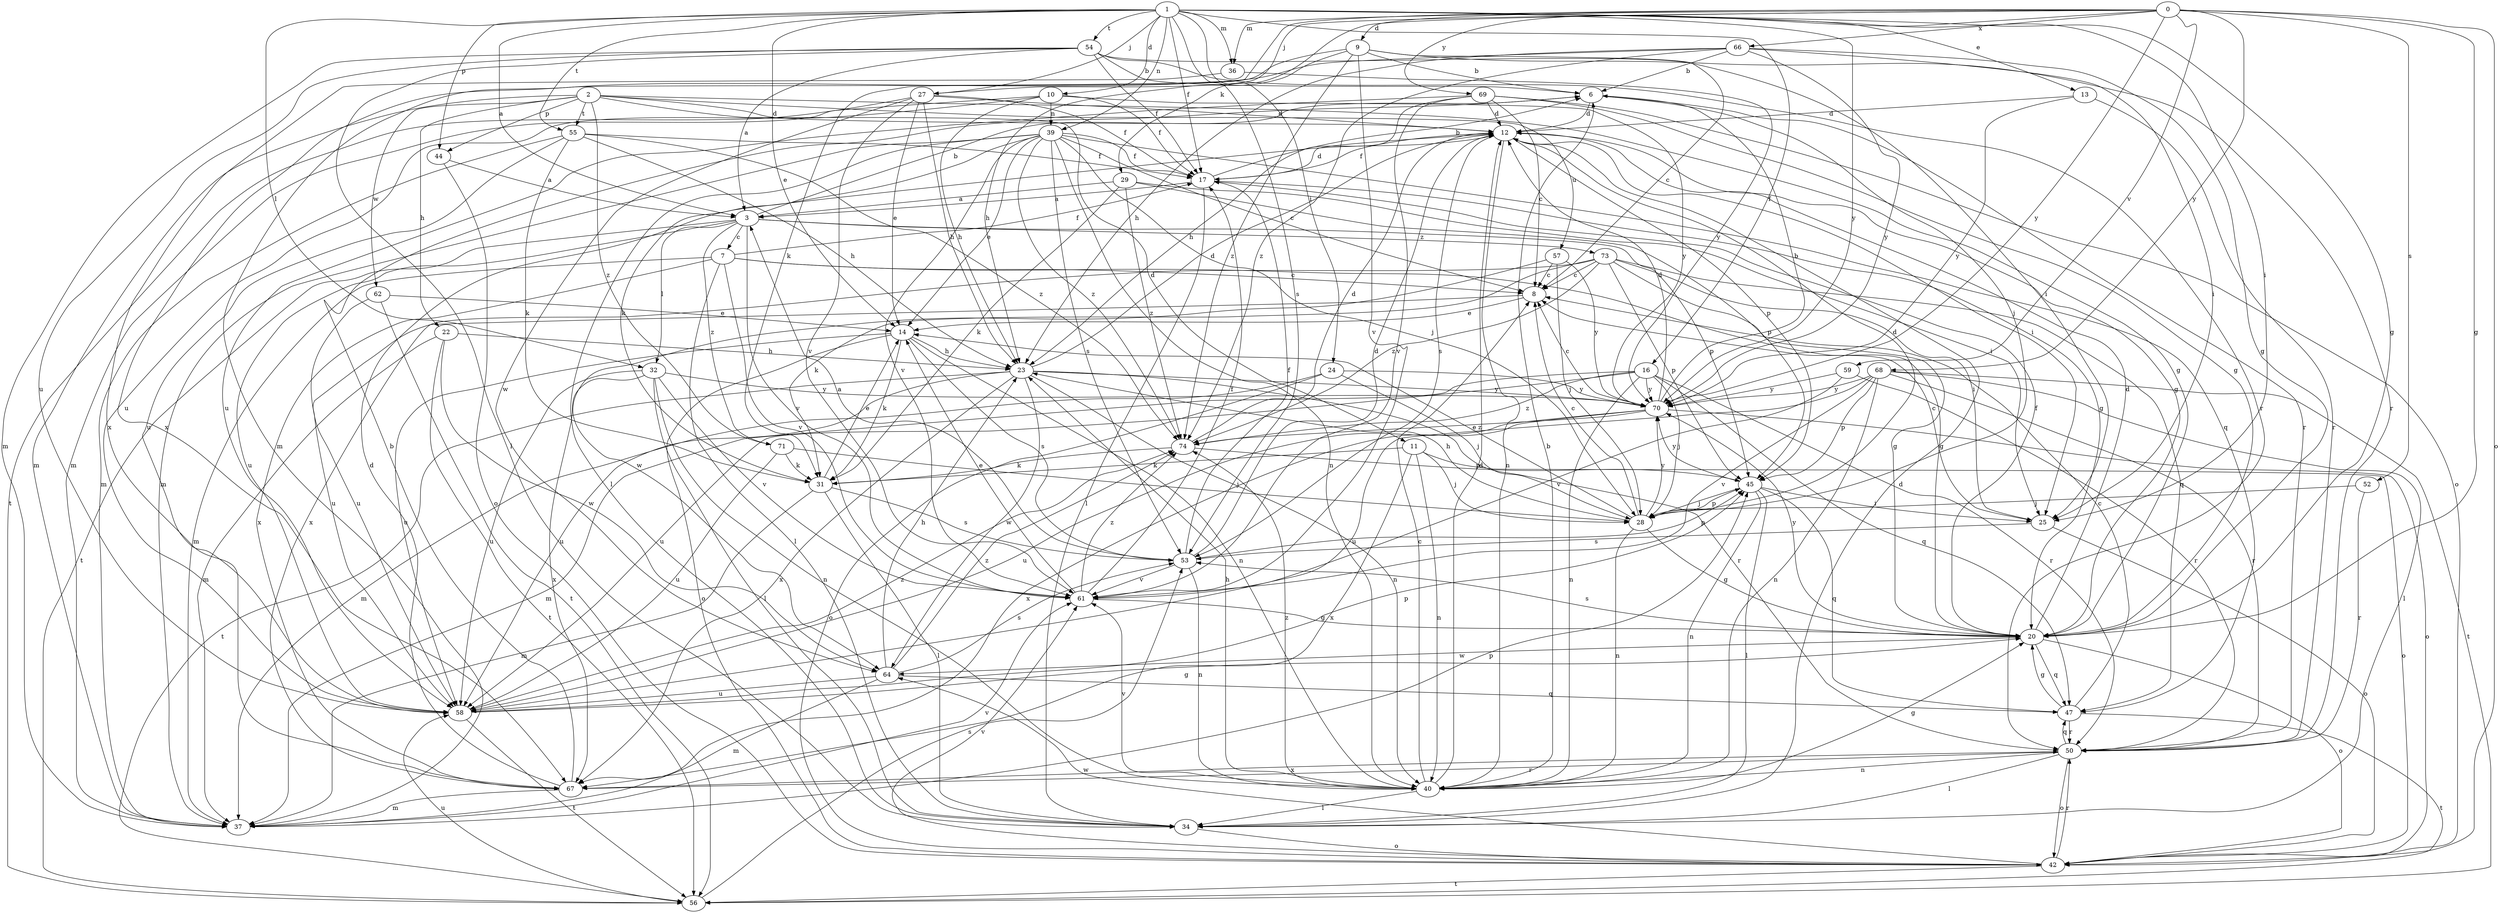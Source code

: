 strict digraph  {
0;
1;
2;
3;
6;
7;
8;
9;
10;
11;
12;
13;
14;
16;
17;
20;
22;
23;
24;
25;
27;
28;
29;
31;
32;
34;
36;
37;
39;
40;
42;
44;
45;
47;
50;
52;
53;
54;
55;
56;
57;
58;
59;
61;
62;
64;
66;
67;
68;
69;
70;
71;
73;
74;
0 -> 9  [label=d];
0 -> 20  [label=g];
0 -> 27  [label=j];
0 -> 29  [label=k];
0 -> 31  [label=k];
0 -> 36  [label=m];
0 -> 42  [label=o];
0 -> 52  [label=s];
0 -> 59  [label=v];
0 -> 66  [label=x];
0 -> 68  [label=y];
0 -> 69  [label=y];
0 -> 70  [label=y];
1 -> 3  [label=a];
1 -> 10  [label=d];
1 -> 13  [label=e];
1 -> 14  [label=e];
1 -> 16  [label=f];
1 -> 17  [label=f];
1 -> 20  [label=g];
1 -> 24  [label=i];
1 -> 25  [label=i];
1 -> 27  [label=j];
1 -> 32  [label=l];
1 -> 36  [label=m];
1 -> 39  [label=n];
1 -> 44  [label=p];
1 -> 53  [label=s];
1 -> 54  [label=t];
1 -> 55  [label=t];
1 -> 70  [label=y];
2 -> 11  [label=d];
2 -> 12  [label=d];
2 -> 20  [label=g];
2 -> 22  [label=h];
2 -> 37  [label=m];
2 -> 44  [label=p];
2 -> 55  [label=t];
2 -> 57  [label=u];
2 -> 62  [label=w];
2 -> 71  [label=z];
3 -> 6  [label=b];
3 -> 7  [label=c];
3 -> 32  [label=l];
3 -> 45  [label=p];
3 -> 56  [label=t];
3 -> 58  [label=u];
3 -> 61  [label=v];
3 -> 71  [label=z];
3 -> 73  [label=z];
6 -> 12  [label=d];
6 -> 28  [label=j];
6 -> 50  [label=r];
7 -> 8  [label=c];
7 -> 17  [label=f];
7 -> 20  [label=g];
7 -> 34  [label=l];
7 -> 37  [label=m];
7 -> 61  [label=v];
7 -> 67  [label=x];
8 -> 14  [label=e];
8 -> 58  [label=u];
9 -> 6  [label=b];
9 -> 8  [label=c];
9 -> 23  [label=h];
9 -> 37  [label=m];
9 -> 50  [label=r];
9 -> 61  [label=v];
9 -> 74  [label=z];
10 -> 17  [label=f];
10 -> 23  [label=h];
10 -> 37  [label=m];
10 -> 39  [label=n];
10 -> 58  [label=u];
10 -> 70  [label=y];
11 -> 28  [label=j];
11 -> 31  [label=k];
11 -> 40  [label=n];
11 -> 42  [label=o];
11 -> 67  [label=x];
12 -> 17  [label=f];
12 -> 20  [label=g];
12 -> 25  [label=i];
12 -> 40  [label=n];
12 -> 45  [label=p];
12 -> 53  [label=s];
13 -> 12  [label=d];
13 -> 50  [label=r];
13 -> 70  [label=y];
14 -> 23  [label=h];
14 -> 31  [label=k];
14 -> 40  [label=n];
14 -> 42  [label=o];
14 -> 53  [label=s];
14 -> 58  [label=u];
16 -> 28  [label=j];
16 -> 37  [label=m];
16 -> 40  [label=n];
16 -> 47  [label=q];
16 -> 50  [label=r];
16 -> 58  [label=u];
16 -> 70  [label=y];
16 -> 74  [label=z];
17 -> 3  [label=a];
17 -> 6  [label=b];
17 -> 12  [label=d];
17 -> 20  [label=g];
17 -> 34  [label=l];
20 -> 12  [label=d];
20 -> 17  [label=f];
20 -> 42  [label=o];
20 -> 47  [label=q];
20 -> 53  [label=s];
20 -> 64  [label=w];
20 -> 70  [label=y];
22 -> 23  [label=h];
22 -> 37  [label=m];
22 -> 56  [label=t];
22 -> 64  [label=w];
23 -> 12  [label=d];
23 -> 40  [label=n];
23 -> 50  [label=r];
23 -> 56  [label=t];
23 -> 58  [label=u];
23 -> 64  [label=w];
23 -> 67  [label=x];
23 -> 70  [label=y];
24 -> 28  [label=j];
24 -> 37  [label=m];
24 -> 42  [label=o];
24 -> 70  [label=y];
25 -> 8  [label=c];
25 -> 42  [label=o];
25 -> 53  [label=s];
27 -> 12  [label=d];
27 -> 14  [label=e];
27 -> 17  [label=f];
27 -> 23  [label=h];
27 -> 56  [label=t];
27 -> 61  [label=v];
27 -> 64  [label=w];
28 -> 8  [label=c];
28 -> 12  [label=d];
28 -> 14  [label=e];
28 -> 20  [label=g];
28 -> 23  [label=h];
28 -> 40  [label=n];
28 -> 45  [label=p];
28 -> 70  [label=y];
29 -> 3  [label=a];
29 -> 25  [label=i];
29 -> 31  [label=k];
29 -> 45  [label=p];
29 -> 74  [label=z];
31 -> 14  [label=e];
31 -> 34  [label=l];
31 -> 37  [label=m];
31 -> 53  [label=s];
32 -> 34  [label=l];
32 -> 40  [label=n];
32 -> 58  [label=u];
32 -> 61  [label=v];
32 -> 67  [label=x];
32 -> 70  [label=y];
34 -> 12  [label=d];
34 -> 42  [label=o];
36 -> 67  [label=x];
36 -> 70  [label=y];
37 -> 45  [label=p];
37 -> 61  [label=v];
39 -> 8  [label=c];
39 -> 14  [label=e];
39 -> 17  [label=f];
39 -> 28  [label=j];
39 -> 31  [label=k];
39 -> 34  [label=l];
39 -> 37  [label=m];
39 -> 40  [label=n];
39 -> 47  [label=q];
39 -> 53  [label=s];
39 -> 61  [label=v];
39 -> 74  [label=z];
40 -> 6  [label=b];
40 -> 8  [label=c];
40 -> 12  [label=d];
40 -> 20  [label=g];
40 -> 23  [label=h];
40 -> 34  [label=l];
40 -> 61  [label=v];
40 -> 74  [label=z];
42 -> 50  [label=r];
42 -> 56  [label=t];
42 -> 61  [label=v];
42 -> 64  [label=w];
44 -> 3  [label=a];
44 -> 42  [label=o];
45 -> 25  [label=i];
45 -> 28  [label=j];
45 -> 34  [label=l];
45 -> 40  [label=n];
45 -> 47  [label=q];
45 -> 70  [label=y];
47 -> 8  [label=c];
47 -> 20  [label=g];
47 -> 50  [label=r];
47 -> 56  [label=t];
50 -> 34  [label=l];
50 -> 40  [label=n];
50 -> 42  [label=o];
50 -> 47  [label=q];
50 -> 67  [label=x];
52 -> 28  [label=j];
52 -> 50  [label=r];
53 -> 3  [label=a];
53 -> 12  [label=d];
53 -> 17  [label=f];
53 -> 40  [label=n];
53 -> 45  [label=p];
53 -> 61  [label=v];
54 -> 3  [label=a];
54 -> 6  [label=b];
54 -> 17  [label=f];
54 -> 25  [label=i];
54 -> 34  [label=l];
54 -> 37  [label=m];
54 -> 50  [label=r];
54 -> 58  [label=u];
55 -> 17  [label=f];
55 -> 23  [label=h];
55 -> 31  [label=k];
55 -> 37  [label=m];
55 -> 58  [label=u];
55 -> 74  [label=z];
56 -> 53  [label=s];
56 -> 58  [label=u];
57 -> 8  [label=c];
57 -> 28  [label=j];
57 -> 64  [label=w];
57 -> 70  [label=y];
58 -> 20  [label=g];
58 -> 45  [label=p];
58 -> 56  [label=t];
58 -> 74  [label=z];
59 -> 50  [label=r];
59 -> 61  [label=v];
59 -> 70  [label=y];
61 -> 14  [label=e];
61 -> 17  [label=f];
61 -> 20  [label=g];
61 -> 74  [label=z];
62 -> 14  [label=e];
62 -> 56  [label=t];
62 -> 58  [label=u];
64 -> 23  [label=h];
64 -> 37  [label=m];
64 -> 47  [label=q];
64 -> 53  [label=s];
64 -> 58  [label=u];
64 -> 74  [label=z];
66 -> 6  [label=b];
66 -> 20  [label=g];
66 -> 23  [label=h];
66 -> 25  [label=i];
66 -> 67  [label=x];
66 -> 70  [label=y];
66 -> 74  [label=z];
67 -> 6  [label=b];
67 -> 12  [label=d];
67 -> 37  [label=m];
67 -> 50  [label=r];
68 -> 34  [label=l];
68 -> 40  [label=n];
68 -> 45  [label=p];
68 -> 50  [label=r];
68 -> 56  [label=t];
68 -> 58  [label=u];
68 -> 61  [label=v];
68 -> 70  [label=y];
69 -> 8  [label=c];
69 -> 12  [label=d];
69 -> 20  [label=g];
69 -> 23  [label=h];
69 -> 42  [label=o];
69 -> 58  [label=u];
69 -> 61  [label=v];
70 -> 6  [label=b];
70 -> 8  [label=c];
70 -> 12  [label=d];
70 -> 42  [label=o];
70 -> 58  [label=u];
70 -> 67  [label=x];
70 -> 74  [label=z];
71 -> 28  [label=j];
71 -> 31  [label=k];
71 -> 58  [label=u];
73 -> 8  [label=c];
73 -> 20  [label=g];
73 -> 25  [label=i];
73 -> 31  [label=k];
73 -> 45  [label=p];
73 -> 47  [label=q];
73 -> 67  [label=x];
73 -> 74  [label=z];
74 -> 12  [label=d];
74 -> 31  [label=k];
74 -> 45  [label=p];
}
